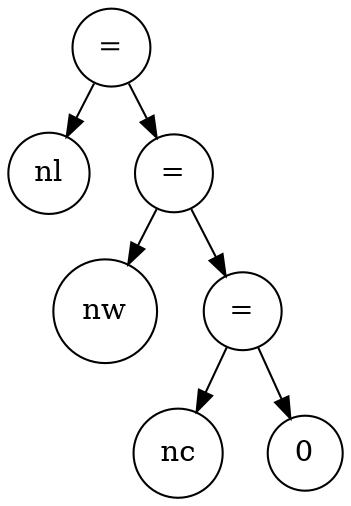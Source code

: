 digraph g{
  node [shape = circle];
  ranksep=0.3;
  nodesep=0.3;
  1 [ label = "="];
  1 -> nl;
  2 [ label = "="];
  1 -> 2;
  2 -> nw;
  3 [ label = "="];
  2 -> 3;
  3 -> nc;
  3 -> 0;
}